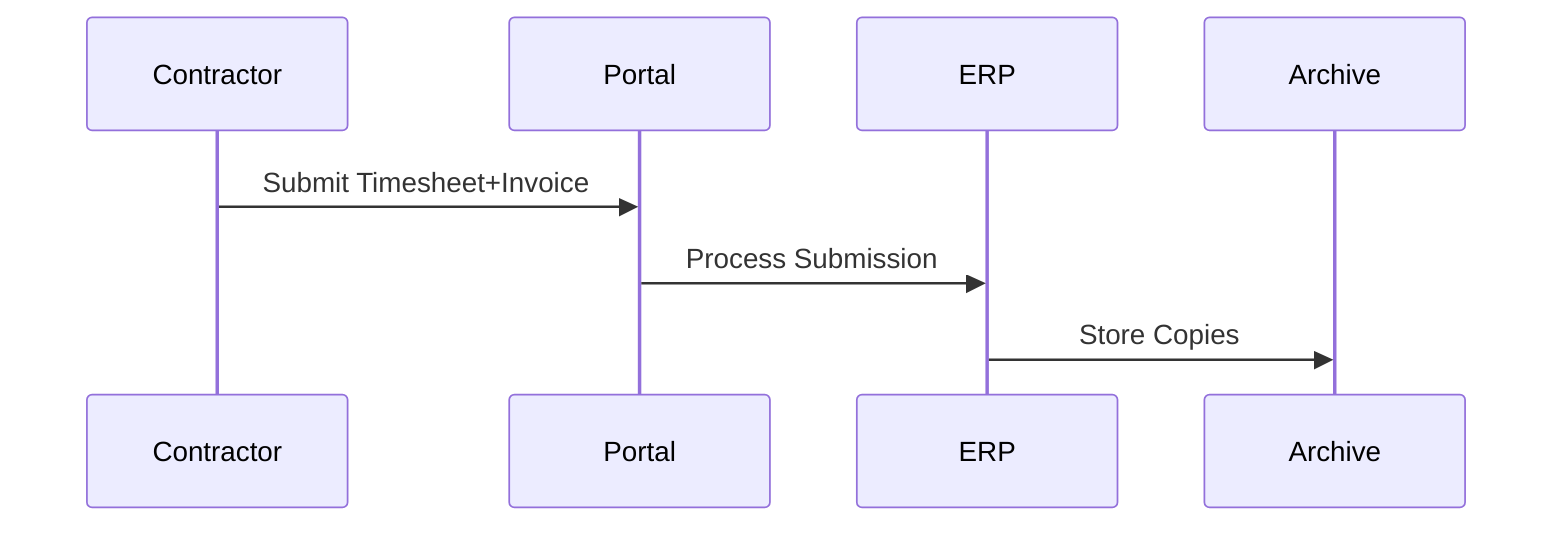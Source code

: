 %% Mermaid diagram stub for Timesheet & Invoice Submission
sequenceDiagram
    participant Contractor
    participant Portal
    participant ERP
    Contractor->>Portal: Submit Timesheet+Invoice
    Portal->>ERP: Process Submission
    ERP->>Archive: Store Copies